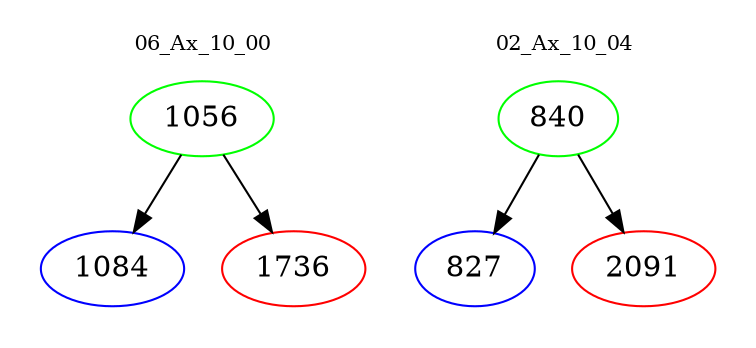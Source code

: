 digraph{
subgraph cluster_0 {
color = white
label = "06_Ax_10_00";
fontsize=10;
T0_1056 [label="1056", color="green"]
T0_1056 -> T0_1084 [color="black"]
T0_1084 [label="1084", color="blue"]
T0_1056 -> T0_1736 [color="black"]
T0_1736 [label="1736", color="red"]
}
subgraph cluster_1 {
color = white
label = "02_Ax_10_04";
fontsize=10;
T1_840 [label="840", color="green"]
T1_840 -> T1_827 [color="black"]
T1_827 [label="827", color="blue"]
T1_840 -> T1_2091 [color="black"]
T1_2091 [label="2091", color="red"]
}
}

